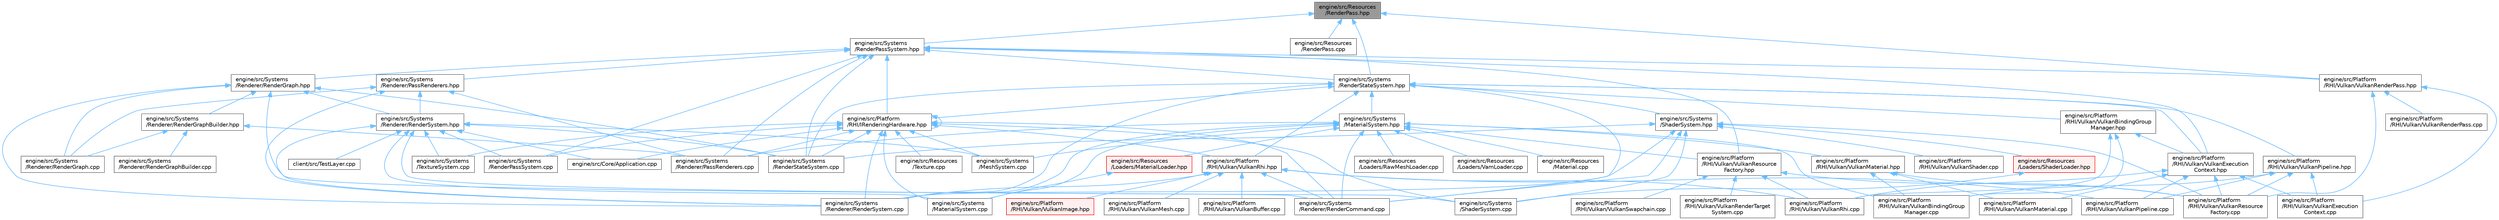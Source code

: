 digraph "engine/src/Resources/RenderPass.hpp"
{
 // LATEX_PDF_SIZE
  bgcolor="transparent";
  edge [fontname=Helvetica,fontsize=10,labelfontname=Helvetica,labelfontsize=10];
  node [fontname=Helvetica,fontsize=10,shape=box,height=0.2,width=0.4];
  Node1 [id="Node000001",label="engine/src/Resources\l/RenderPass.hpp",height=0.2,width=0.4,color="gray40", fillcolor="grey60", style="filled", fontcolor="black",tooltip=" "];
  Node1 -> Node2 [id="edge1_Node000001_Node000002",dir="back",color="steelblue1",style="solid",tooltip=" "];
  Node2 [id="Node000002",label="engine/src/Platform\l/RHI/Vulkan/VulkanRenderPass.hpp",height=0.2,width=0.4,color="grey40", fillcolor="white", style="filled",URL="$_vulkan_render_pass_8hpp.html",tooltip=" "];
  Node2 -> Node3 [id="edge2_Node000002_Node000003",dir="back",color="steelblue1",style="solid",tooltip=" "];
  Node3 [id="Node000003",label="engine/src/Platform\l/RHI/Vulkan/VulkanExecution\lContext.cpp",height=0.2,width=0.4,color="grey40", fillcolor="white", style="filled",URL="$_vulkan_execution_context_8cpp.html",tooltip=" "];
  Node2 -> Node4 [id="edge3_Node000002_Node000004",dir="back",color="steelblue1",style="solid",tooltip=" "];
  Node4 [id="Node000004",label="engine/src/Platform\l/RHI/Vulkan/VulkanRenderPass.cpp",height=0.2,width=0.4,color="grey40", fillcolor="white", style="filled",URL="$_vulkan_render_pass_8cpp.html",tooltip=" "];
  Node2 -> Node5 [id="edge4_Node000002_Node000005",dir="back",color="steelblue1",style="solid",tooltip=" "];
  Node5 [id="Node000005",label="engine/src/Platform\l/RHI/Vulkan/VulkanResource\lFactory.cpp",height=0.2,width=0.4,color="grey40", fillcolor="white", style="filled",URL="$_vulkan_resource_factory_8cpp.html",tooltip=" "];
  Node1 -> Node6 [id="edge5_Node000001_Node000006",dir="back",color="steelblue1",style="solid",tooltip=" "];
  Node6 [id="Node000006",label="engine/src/Resources\l/RenderPass.cpp",height=0.2,width=0.4,color="grey40", fillcolor="white", style="filled",URL="$_render_pass_8cpp.html",tooltip=" "];
  Node1 -> Node7 [id="edge6_Node000001_Node000007",dir="back",color="steelblue1",style="solid",tooltip=" "];
  Node7 [id="Node000007",label="engine/src/Systems\l/RenderPassSystem.hpp",height=0.2,width=0.4,color="grey40", fillcolor="white", style="filled",URL="$_render_pass_system_8hpp.html",tooltip=" "];
  Node7 -> Node8 [id="edge7_Node000007_Node000008",dir="back",color="steelblue1",style="solid",tooltip=" "];
  Node8 [id="Node000008",label="engine/src/Platform\l/RHI/IRenderingHardware.hpp",height=0.2,width=0.4,color="grey40", fillcolor="white", style="filled",URL="$_i_rendering_hardware_8hpp.html",tooltip=" "];
  Node8 -> Node9 [id="edge8_Node000008_Node000009",dir="back",color="steelblue1",style="solid",tooltip=" "];
  Node9 [id="Node000009",label="engine/src/Core/Application.cpp",height=0.2,width=0.4,color="grey40", fillcolor="white", style="filled",URL="$_application_8cpp.html",tooltip=" "];
  Node8 -> Node8 [id="edge9_Node000008_Node000008",dir="back",color="steelblue1",style="solid",tooltip=" "];
  Node8 -> Node10 [id="edge10_Node000008_Node000010",dir="back",color="steelblue1",style="solid",tooltip=" "];
  Node10 [id="Node000010",label="engine/src/Platform\l/RHI/Vulkan/VulkanRhi.hpp",height=0.2,width=0.4,color="grey40", fillcolor="white", style="filled",URL="$_vulkan_rhi_8hpp.html",tooltip=" "];
  Node10 -> Node11 [id="edge11_Node000010_Node000011",dir="back",color="steelblue1",style="solid",tooltip=" "];
  Node11 [id="Node000011",label="engine/src/Platform\l/RHI/Vulkan/VulkanBuffer.cpp",height=0.2,width=0.4,color="grey40", fillcolor="white", style="filled",URL="$_vulkan_buffer_8cpp.html",tooltip=" "];
  Node10 -> Node12 [id="edge12_Node000010_Node000012",dir="back",color="steelblue1",style="solid",tooltip=" "];
  Node12 [id="Node000012",label="engine/src/Platform\l/RHI/Vulkan/VulkanImage.hpp",height=0.2,width=0.4,color="red", fillcolor="#FFF0F0", style="filled",URL="$_vulkan_image_8hpp.html",tooltip=" "];
  Node10 -> Node25 [id="edge13_Node000010_Node000025",dir="back",color="steelblue1",style="solid",tooltip=" "];
  Node25 [id="Node000025",label="engine/src/Platform\l/RHI/Vulkan/VulkanMesh.cpp",height=0.2,width=0.4,color="grey40", fillcolor="white", style="filled",URL="$_vulkan_mesh_8cpp.html",tooltip=" "];
  Node10 -> Node26 [id="edge14_Node000010_Node000026",dir="back",color="steelblue1",style="solid",tooltip=" "];
  Node26 [id="Node000026",label="engine/src/Platform\l/RHI/Vulkan/VulkanPipeline.cpp",height=0.2,width=0.4,color="grey40", fillcolor="white", style="filled",URL="$_vulkan_pipeline_8cpp.html",tooltip=" "];
  Node10 -> Node19 [id="edge15_Node000010_Node000019",dir="back",color="steelblue1",style="solid",tooltip=" "];
  Node19 [id="Node000019",label="engine/src/Platform\l/RHI/Vulkan/VulkanRhi.cpp",height=0.2,width=0.4,color="grey40", fillcolor="white", style="filled",URL="$_vulkan_rhi_8cpp.html",tooltip=" "];
  Node10 -> Node27 [id="edge16_Node000010_Node000027",dir="back",color="steelblue1",style="solid",tooltip=" "];
  Node27 [id="Node000027",label="engine/src/Systems\l/Renderer/RenderCommand.cpp",height=0.2,width=0.4,color="grey40", fillcolor="white", style="filled",URL="$_render_command_8cpp.html",tooltip=" "];
  Node10 -> Node28 [id="edge17_Node000010_Node000028",dir="back",color="steelblue1",style="solid",tooltip=" "];
  Node28 [id="Node000028",label="engine/src/Systems\l/Renderer/RenderSystem.cpp",height=0.2,width=0.4,color="grey40", fillcolor="white", style="filled",URL="$_render_system_8cpp.html",tooltip=" "];
  Node8 -> Node29 [id="edge18_Node000008_Node000029",dir="back",color="steelblue1",style="solid",tooltip=" "];
  Node29 [id="Node000029",label="engine/src/Resources\l/Texture.cpp",height=0.2,width=0.4,color="grey40", fillcolor="white", style="filled",URL="$_texture_8cpp.html",tooltip=" "];
  Node8 -> Node30 [id="edge19_Node000008_Node000030",dir="back",color="steelblue1",style="solid",tooltip=" "];
  Node30 [id="Node000030",label="engine/src/Systems\l/MaterialSystem.cpp",height=0.2,width=0.4,color="grey40", fillcolor="white", style="filled",URL="$_material_system_8cpp.html",tooltip=" "];
  Node8 -> Node31 [id="edge20_Node000008_Node000031",dir="back",color="steelblue1",style="solid",tooltip=" "];
  Node31 [id="Node000031",label="engine/src/Systems\l/MeshSystem.cpp",height=0.2,width=0.4,color="grey40", fillcolor="white", style="filled",URL="$_mesh_system_8cpp.html",tooltip=" "];
  Node8 -> Node32 [id="edge21_Node000008_Node000032",dir="back",color="steelblue1",style="solid",tooltip=" "];
  Node32 [id="Node000032",label="engine/src/Systems\l/RenderPassSystem.cpp",height=0.2,width=0.4,color="grey40", fillcolor="white", style="filled",URL="$_render_pass_system_8cpp.html",tooltip=" "];
  Node8 -> Node33 [id="edge22_Node000008_Node000033",dir="back",color="steelblue1",style="solid",tooltip=" "];
  Node33 [id="Node000033",label="engine/src/Systems\l/RenderStateSystem.cpp",height=0.2,width=0.4,color="grey40", fillcolor="white", style="filled",URL="$_render_state_system_8cpp.html",tooltip=" "];
  Node8 -> Node34 [id="edge23_Node000008_Node000034",dir="back",color="steelblue1",style="solid",tooltip=" "];
  Node34 [id="Node000034",label="engine/src/Systems\l/Renderer/PassRenderers.cpp",height=0.2,width=0.4,color="grey40", fillcolor="white", style="filled",URL="$_pass_renderers_8cpp.html",tooltip=" "];
  Node8 -> Node27 [id="edge24_Node000008_Node000027",dir="back",color="steelblue1",style="solid",tooltip=" "];
  Node8 -> Node28 [id="edge25_Node000008_Node000028",dir="back",color="steelblue1",style="solid",tooltip=" "];
  Node8 -> Node35 [id="edge26_Node000008_Node000035",dir="back",color="steelblue1",style="solid",tooltip=" "];
  Node35 [id="Node000035",label="engine/src/Systems\l/ShaderSystem.cpp",height=0.2,width=0.4,color="grey40", fillcolor="white", style="filled",URL="$_shader_system_8cpp.html",tooltip=" "];
  Node8 -> Node36 [id="edge27_Node000008_Node000036",dir="back",color="steelblue1",style="solid",tooltip=" "];
  Node36 [id="Node000036",label="engine/src/Systems\l/TextureSystem.cpp",height=0.2,width=0.4,color="grey40", fillcolor="white", style="filled",URL="$_texture_system_8cpp.html",tooltip=" "];
  Node7 -> Node37 [id="edge28_Node000007_Node000037",dir="back",color="steelblue1",style="solid",tooltip=" "];
  Node37 [id="Node000037",label="engine/src/Platform\l/RHI/Vulkan/VulkanExecution\lContext.hpp",height=0.2,width=0.4,color="grey40", fillcolor="white", style="filled",URL="$_vulkan_execution_context_8hpp.html",tooltip=" "];
  Node37 -> Node3 [id="edge29_Node000037_Node000003",dir="back",color="steelblue1",style="solid",tooltip=" "];
  Node37 -> Node23 [id="edge30_Node000037_Node000023",dir="back",color="steelblue1",style="solid",tooltip=" "];
  Node23 [id="Node000023",label="engine/src/Platform\l/RHI/Vulkan/VulkanMaterial.cpp",height=0.2,width=0.4,color="grey40", fillcolor="white", style="filled",URL="$_vulkan_material_8cpp.html",tooltip=" "];
  Node37 -> Node26 [id="edge31_Node000037_Node000026",dir="back",color="steelblue1",style="solid",tooltip=" "];
  Node37 -> Node5 [id="edge32_Node000037_Node000005",dir="back",color="steelblue1",style="solid",tooltip=" "];
  Node37 -> Node19 [id="edge33_Node000037_Node000019",dir="back",color="steelblue1",style="solid",tooltip=" "];
  Node7 -> Node2 [id="edge34_Node000007_Node000002",dir="back",color="steelblue1",style="solid",tooltip=" "];
  Node7 -> Node38 [id="edge35_Node000007_Node000038",dir="back",color="steelblue1",style="solid",tooltip=" "];
  Node38 [id="Node000038",label="engine/src/Platform\l/RHI/Vulkan/VulkanResource\lFactory.hpp",height=0.2,width=0.4,color="grey40", fillcolor="white", style="filled",URL="$_vulkan_resource_factory_8hpp.html",tooltip=" "];
  Node38 -> Node16 [id="edge36_Node000038_Node000016",dir="back",color="steelblue1",style="solid",tooltip=" "];
  Node16 [id="Node000016",label="engine/src/Platform\l/RHI/Vulkan/VulkanRenderTarget\lSystem.cpp",height=0.2,width=0.4,color="grey40", fillcolor="white", style="filled",URL="$_vulkan_render_target_system_8cpp.html",tooltip=" "];
  Node38 -> Node5 [id="edge37_Node000038_Node000005",dir="back",color="steelblue1",style="solid",tooltip=" "];
  Node38 -> Node19 [id="edge38_Node000038_Node000019",dir="back",color="steelblue1",style="solid",tooltip=" "];
  Node38 -> Node17 [id="edge39_Node000038_Node000017",dir="back",color="steelblue1",style="solid",tooltip=" "];
  Node17 [id="Node000017",label="engine/src/Platform\l/RHI/Vulkan/VulkanSwapchain.cpp",height=0.2,width=0.4,color="grey40", fillcolor="white", style="filled",URL="$_vulkan_swapchain_8cpp.html",tooltip=" "];
  Node7 -> Node32 [id="edge40_Node000007_Node000032",dir="back",color="steelblue1",style="solid",tooltip=" "];
  Node7 -> Node33 [id="edge41_Node000007_Node000033",dir="back",color="steelblue1",style="solid",tooltip=" "];
  Node7 -> Node39 [id="edge42_Node000007_Node000039",dir="back",color="steelblue1",style="solid",tooltip=" "];
  Node39 [id="Node000039",label="engine/src/Systems\l/RenderStateSystem.hpp",height=0.2,width=0.4,color="grey40", fillcolor="white", style="filled",URL="$_render_state_system_8hpp.html",tooltip=" "];
  Node39 -> Node8 [id="edge43_Node000039_Node000008",dir="back",color="steelblue1",style="solid",tooltip=" "];
  Node39 -> Node40 [id="edge44_Node000039_Node000040",dir="back",color="steelblue1",style="solid",tooltip=" "];
  Node40 [id="Node000040",label="engine/src/Platform\l/RHI/Vulkan/VulkanBindingGroup\lManager.hpp",height=0.2,width=0.4,color="grey40", fillcolor="white", style="filled",URL="$_vulkan_binding_group_manager_8hpp.html",tooltip=" "];
  Node40 -> Node22 [id="edge45_Node000040_Node000022",dir="back",color="steelblue1",style="solid",tooltip=" "];
  Node22 [id="Node000022",label="engine/src/Platform\l/RHI/Vulkan/VulkanBindingGroup\lManager.cpp",height=0.2,width=0.4,color="grey40", fillcolor="white", style="filled",URL="$_vulkan_binding_group_manager_8cpp.html",tooltip=" "];
  Node40 -> Node37 [id="edge46_Node000040_Node000037",dir="back",color="steelblue1",style="solid",tooltip=" "];
  Node40 -> Node19 [id="edge47_Node000040_Node000019",dir="back",color="steelblue1",style="solid",tooltip=" "];
  Node39 -> Node37 [id="edge48_Node000039_Node000037",dir="back",color="steelblue1",style="solid",tooltip=" "];
  Node39 -> Node41 [id="edge49_Node000039_Node000041",dir="back",color="steelblue1",style="solid",tooltip=" "];
  Node41 [id="Node000041",label="engine/src/Platform\l/RHI/Vulkan/VulkanPipeline.hpp",height=0.2,width=0.4,color="grey40", fillcolor="white", style="filled",URL="$_vulkan_pipeline_8hpp.html",tooltip=" "];
  Node41 -> Node22 [id="edge50_Node000041_Node000022",dir="back",color="steelblue1",style="solid",tooltip=" "];
  Node41 -> Node3 [id="edge51_Node000041_Node000003",dir="back",color="steelblue1",style="solid",tooltip=" "];
  Node41 -> Node26 [id="edge52_Node000041_Node000026",dir="back",color="steelblue1",style="solid",tooltip=" "];
  Node41 -> Node5 [id="edge53_Node000041_Node000005",dir="back",color="steelblue1",style="solid",tooltip=" "];
  Node39 -> Node10 [id="edge54_Node000039_Node000010",dir="back",color="steelblue1",style="solid",tooltip=" "];
  Node39 -> Node42 [id="edge55_Node000039_Node000042",dir="back",color="steelblue1",style="solid",tooltip=" "];
  Node42 [id="Node000042",label="engine/src/Systems\l/MaterialSystem.hpp",height=0.2,width=0.4,color="grey40", fillcolor="white", style="filled",URL="$_material_system_8hpp.html",tooltip=" "];
  Node42 -> Node22 [id="edge56_Node000042_Node000022",dir="back",color="steelblue1",style="solid",tooltip=" "];
  Node42 -> Node43 [id="edge57_Node000042_Node000043",dir="back",color="steelblue1",style="solid",tooltip=" "];
  Node43 [id="Node000043",label="engine/src/Platform\l/RHI/Vulkan/VulkanMaterial.hpp",height=0.2,width=0.4,color="grey40", fillcolor="white", style="filled",URL="$_vulkan_material_8hpp.html",tooltip=" "];
  Node43 -> Node22 [id="edge58_Node000043_Node000022",dir="back",color="steelblue1",style="solid",tooltip=" "];
  Node43 -> Node23 [id="edge59_Node000043_Node000023",dir="back",color="steelblue1",style="solid",tooltip=" "];
  Node43 -> Node5 [id="edge60_Node000043_Node000005",dir="back",color="steelblue1",style="solid",tooltip=" "];
  Node42 -> Node38 [id="edge61_Node000042_Node000038",dir="back",color="steelblue1",style="solid",tooltip=" "];
  Node42 -> Node44 [id="edge62_Node000042_Node000044",dir="back",color="steelblue1",style="solid",tooltip=" "];
  Node44 [id="Node000044",label="engine/src/Resources\l/Loaders/MaterialLoader.hpp",height=0.2,width=0.4,color="red", fillcolor="#FFF0F0", style="filled",URL="$_material_loader_8hpp.html",tooltip=" "];
  Node44 -> Node30 [id="edge63_Node000044_Node000030",dir="back",color="steelblue1",style="solid",tooltip=" "];
  Node42 -> Node47 [id="edge64_Node000042_Node000047",dir="back",color="steelblue1",style="solid",tooltip=" "];
  Node47 [id="Node000047",label="engine/src/Resources\l/Loaders/RawMeshLoader.cpp",height=0.2,width=0.4,color="grey40", fillcolor="white", style="filled",URL="$_raw_mesh_loader_8cpp.html",tooltip=" "];
  Node42 -> Node48 [id="edge65_Node000042_Node000048",dir="back",color="steelblue1",style="solid",tooltip=" "];
  Node48 [id="Node000048",label="engine/src/Resources\l/Loaders/VamLoader.cpp",height=0.2,width=0.4,color="grey40", fillcolor="white", style="filled",URL="$_vam_loader_8cpp.html",tooltip=" "];
  Node42 -> Node49 [id="edge66_Node000042_Node000049",dir="back",color="steelblue1",style="solid",tooltip=" "];
  Node49 [id="Node000049",label="engine/src/Resources\l/Material.cpp",height=0.2,width=0.4,color="grey40", fillcolor="white", style="filled",URL="$_material_8cpp.html",tooltip=" "];
  Node42 -> Node30 [id="edge67_Node000042_Node000030",dir="back",color="steelblue1",style="solid",tooltip=" "];
  Node42 -> Node31 [id="edge68_Node000042_Node000031",dir="back",color="steelblue1",style="solid",tooltip=" "];
  Node42 -> Node34 [id="edge69_Node000042_Node000034",dir="back",color="steelblue1",style="solid",tooltip=" "];
  Node42 -> Node27 [id="edge70_Node000042_Node000027",dir="back",color="steelblue1",style="solid",tooltip=" "];
  Node42 -> Node28 [id="edge71_Node000042_Node000028",dir="back",color="steelblue1",style="solid",tooltip=" "];
  Node39 -> Node33 [id="edge72_Node000039_Node000033",dir="back",color="steelblue1",style="solid",tooltip=" "];
  Node39 -> Node27 [id="edge73_Node000039_Node000027",dir="back",color="steelblue1",style="solid",tooltip=" "];
  Node39 -> Node28 [id="edge74_Node000039_Node000028",dir="back",color="steelblue1",style="solid",tooltip=" "];
  Node39 -> Node50 [id="edge75_Node000039_Node000050",dir="back",color="steelblue1",style="solid",tooltip=" "];
  Node50 [id="Node000050",label="engine/src/Systems\l/ShaderSystem.hpp",height=0.2,width=0.4,color="grey40", fillcolor="white", style="filled",URL="$_shader_system_8hpp.html",tooltip=" "];
  Node50 -> Node5 [id="edge76_Node000050_Node000005",dir="back",color="steelblue1",style="solid",tooltip=" "];
  Node50 -> Node51 [id="edge77_Node000050_Node000051",dir="back",color="steelblue1",style="solid",tooltip=" "];
  Node51 [id="Node000051",label="engine/src/Platform\l/RHI/Vulkan/VulkanShader.cpp",height=0.2,width=0.4,color="grey40", fillcolor="white", style="filled",URL="$_vulkan_shader_8cpp.html",tooltip=" "];
  Node50 -> Node52 [id="edge78_Node000050_Node000052",dir="back",color="steelblue1",style="solid",tooltip=" "];
  Node52 [id="Node000052",label="engine/src/Resources\l/Loaders/ShaderLoader.hpp",height=0.2,width=0.4,color="red", fillcolor="#FFF0F0", style="filled",URL="$_shader_loader_8hpp.html",tooltip=" "];
  Node52 -> Node35 [id="edge79_Node000052_Node000035",dir="back",color="steelblue1",style="solid",tooltip=" "];
  Node50 -> Node33 [id="edge80_Node000050_Node000033",dir="back",color="steelblue1",style="solid",tooltip=" "];
  Node50 -> Node27 [id="edge81_Node000050_Node000027",dir="back",color="steelblue1",style="solid",tooltip=" "];
  Node50 -> Node28 [id="edge82_Node000050_Node000028",dir="back",color="steelblue1",style="solid",tooltip=" "];
  Node50 -> Node35 [id="edge83_Node000050_Node000035",dir="back",color="steelblue1",style="solid",tooltip=" "];
  Node7 -> Node34 [id="edge84_Node000007_Node000034",dir="back",color="steelblue1",style="solid",tooltip=" "];
  Node7 -> Node54 [id="edge85_Node000007_Node000054",dir="back",color="steelblue1",style="solid",tooltip=" "];
  Node54 [id="Node000054",label="engine/src/Systems\l/Renderer/PassRenderers.hpp",height=0.2,width=0.4,color="grey40", fillcolor="white", style="filled",URL="$_pass_renderers_8hpp.html",tooltip=" "];
  Node54 -> Node34 [id="edge86_Node000054_Node000034",dir="back",color="steelblue1",style="solid",tooltip=" "];
  Node54 -> Node55 [id="edge87_Node000054_Node000055",dir="back",color="steelblue1",style="solid",tooltip=" "];
  Node55 [id="Node000055",label="engine/src/Systems\l/Renderer/RenderGraph.cpp",height=0.2,width=0.4,color="grey40", fillcolor="white", style="filled",URL="$_render_graph_8cpp.html",tooltip=" "];
  Node54 -> Node28 [id="edge88_Node000054_Node000028",dir="back",color="steelblue1",style="solid",tooltip=" "];
  Node54 -> Node56 [id="edge89_Node000054_Node000056",dir="back",color="steelblue1",style="solid",tooltip=" "];
  Node56 [id="Node000056",label="engine/src/Systems\l/Renderer/RenderSystem.hpp",height=0.2,width=0.4,color="grey40", fillcolor="white", style="filled",URL="$_render_system_8hpp.html",tooltip=" "];
  Node56 -> Node57 [id="edge90_Node000056_Node000057",dir="back",color="steelblue1",style="solid",tooltip=" "];
  Node57 [id="Node000057",label="client/src/TestLayer.cpp",height=0.2,width=0.4,color="grey40", fillcolor="white", style="filled",URL="$client_2src_2_test_layer_8cpp.html",tooltip=" "];
  Node56 -> Node9 [id="edge91_Node000056_Node000009",dir="back",color="steelblue1",style="solid",tooltip=" "];
  Node56 -> Node30 [id="edge92_Node000056_Node000030",dir="back",color="steelblue1",style="solid",tooltip=" "];
  Node56 -> Node31 [id="edge93_Node000056_Node000031",dir="back",color="steelblue1",style="solid",tooltip=" "];
  Node56 -> Node32 [id="edge94_Node000056_Node000032",dir="back",color="steelblue1",style="solid",tooltip=" "];
  Node56 -> Node33 [id="edge95_Node000056_Node000033",dir="back",color="steelblue1",style="solid",tooltip=" "];
  Node56 -> Node28 [id="edge96_Node000056_Node000028",dir="back",color="steelblue1",style="solid",tooltip=" "];
  Node56 -> Node35 [id="edge97_Node000056_Node000035",dir="back",color="steelblue1",style="solid",tooltip=" "];
  Node56 -> Node36 [id="edge98_Node000056_Node000036",dir="back",color="steelblue1",style="solid",tooltip=" "];
  Node7 -> Node58 [id="edge99_Node000007_Node000058",dir="back",color="steelblue1",style="solid",tooltip=" "];
  Node58 [id="Node000058",label="engine/src/Systems\l/Renderer/RenderGraph.hpp",height=0.2,width=0.4,color="grey40", fillcolor="white", style="filled",URL="$_render_graph_8hpp.html",tooltip=" "];
  Node58 -> Node33 [id="edge100_Node000058_Node000033",dir="back",color="steelblue1",style="solid",tooltip=" "];
  Node58 -> Node27 [id="edge101_Node000058_Node000027",dir="back",color="steelblue1",style="solid",tooltip=" "];
  Node58 -> Node55 [id="edge102_Node000058_Node000055",dir="back",color="steelblue1",style="solid",tooltip=" "];
  Node58 -> Node59 [id="edge103_Node000058_Node000059",dir="back",color="steelblue1",style="solid",tooltip=" "];
  Node59 [id="Node000059",label="engine/src/Systems\l/Renderer/RenderGraphBuilder.hpp",height=0.2,width=0.4,color="grey40", fillcolor="white", style="filled",URL="$_render_graph_builder_8hpp.html",tooltip=" "];
  Node59 -> Node34 [id="edge104_Node000059_Node000034",dir="back",color="steelblue1",style="solid",tooltip=" "];
  Node59 -> Node55 [id="edge105_Node000059_Node000055",dir="back",color="steelblue1",style="solid",tooltip=" "];
  Node59 -> Node60 [id="edge106_Node000059_Node000060",dir="back",color="steelblue1",style="solid",tooltip=" "];
  Node60 [id="Node000060",label="engine/src/Systems\l/Renderer/RenderGraphBuilder.cpp",height=0.2,width=0.4,color="grey40", fillcolor="white", style="filled",URL="$_render_graph_builder_8cpp.html",tooltip=" "];
  Node58 -> Node28 [id="edge107_Node000058_Node000028",dir="back",color="steelblue1",style="solid",tooltip=" "];
  Node58 -> Node56 [id="edge108_Node000058_Node000056",dir="back",color="steelblue1",style="solid",tooltip=" "];
  Node1 -> Node39 [id="edge109_Node000001_Node000039",dir="back",color="steelblue1",style="solid",tooltip=" "];
}
